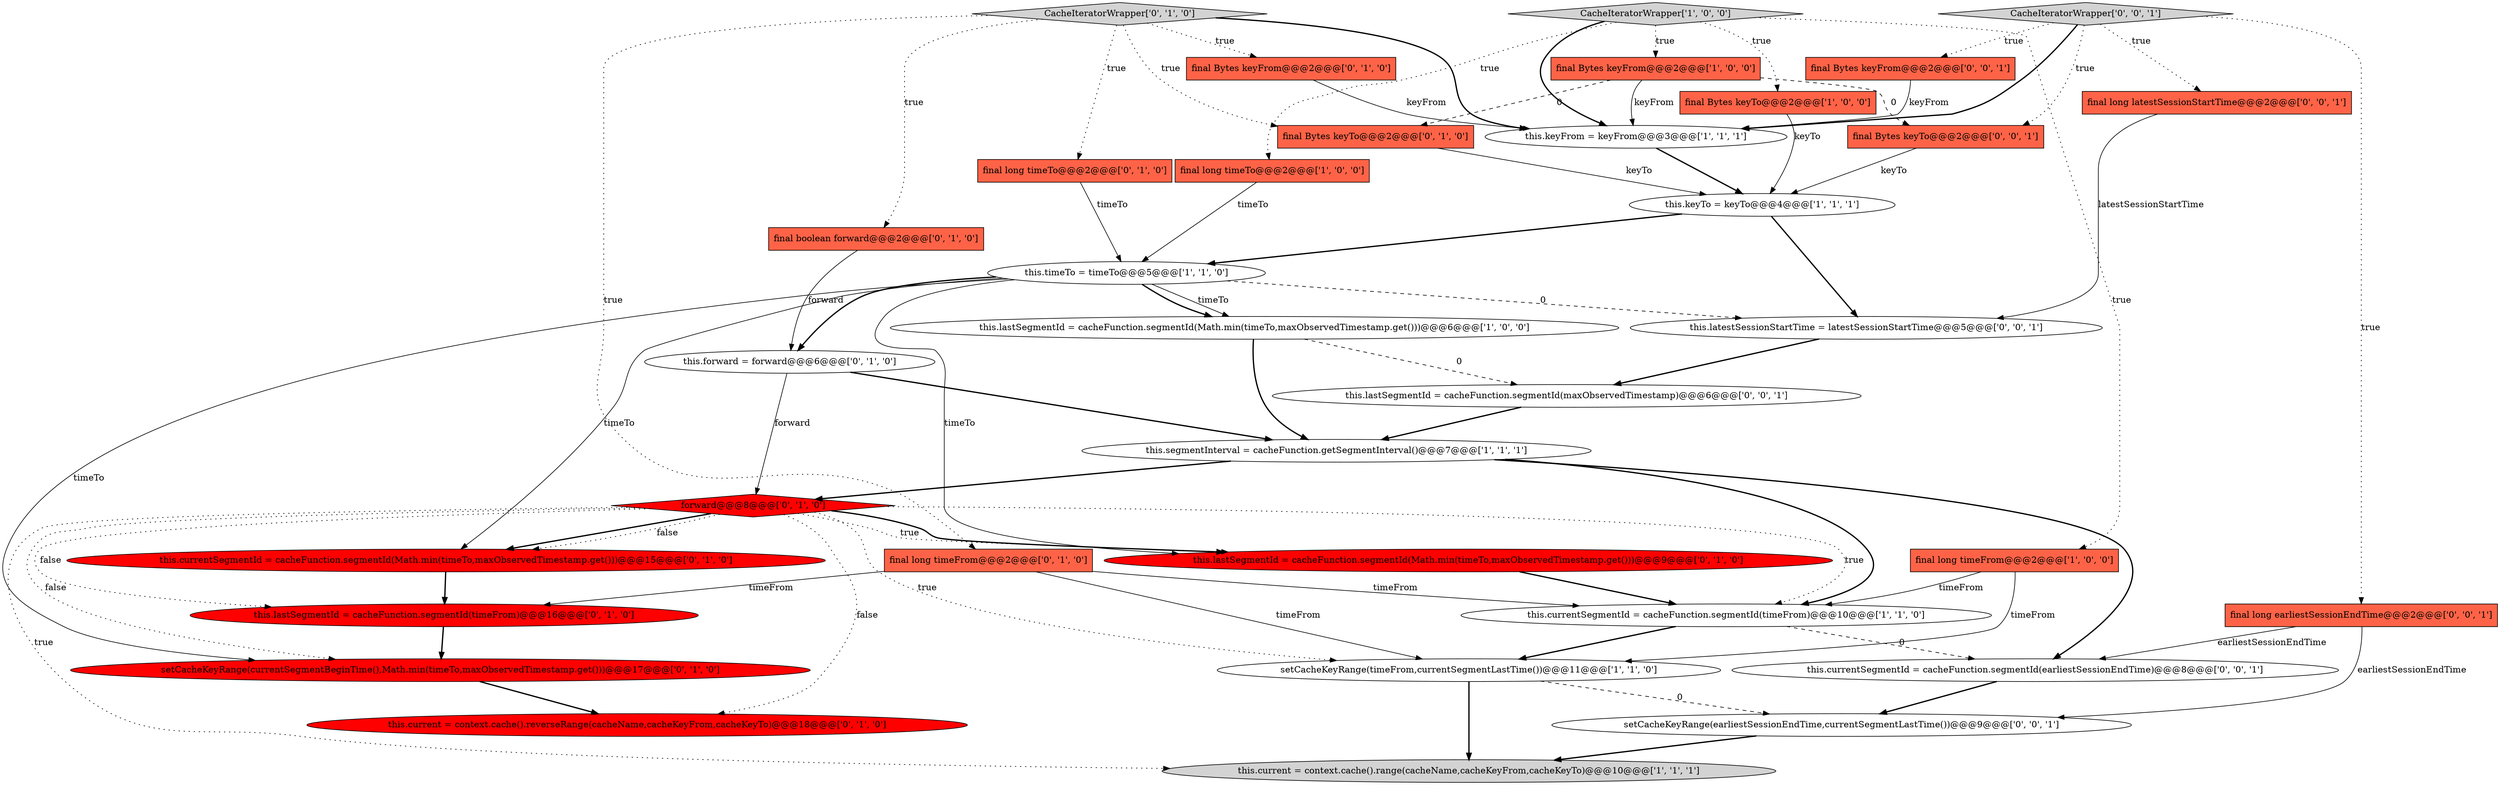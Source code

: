 digraph {
10 [style = filled, label = "this.keyFrom = keyFrom@@@3@@@['1', '1', '1']", fillcolor = white, shape = ellipse image = "AAA0AAABBB1BBB"];
8 [style = filled, label = "CacheIteratorWrapper['1', '0', '0']", fillcolor = lightgray, shape = diamond image = "AAA0AAABBB1BBB"];
18 [style = filled, label = "final Bytes keyFrom@@@2@@@['0', '1', '0']", fillcolor = tomato, shape = box image = "AAA0AAABBB2BBB"];
20 [style = filled, label = "this.forward = forward@@@6@@@['0', '1', '0']", fillcolor = white, shape = ellipse image = "AAA0AAABBB2BBB"];
6 [style = filled, label = "this.currentSegmentId = cacheFunction.segmentId(timeFrom)@@@10@@@['1', '1', '0']", fillcolor = white, shape = ellipse image = "AAA0AAABBB1BBB"];
23 [style = filled, label = "final Bytes keyTo@@@2@@@['0', '1', '0']", fillcolor = tomato, shape = box image = "AAA1AAABBB2BBB"];
31 [style = filled, label = "CacheIteratorWrapper['0', '0', '1']", fillcolor = lightgray, shape = diamond image = "AAA0AAABBB3BBB"];
15 [style = filled, label = "this.current = context.cache().reverseRange(cacheName,cacheKeyFrom,cacheKeyTo)@@@18@@@['0', '1', '0']", fillcolor = red, shape = ellipse image = "AAA1AAABBB2BBB"];
29 [style = filled, label = "final Bytes keyFrom@@@2@@@['0', '0', '1']", fillcolor = tomato, shape = box image = "AAA0AAABBB3BBB"];
33 [style = filled, label = "final Bytes keyTo@@@2@@@['0', '0', '1']", fillcolor = tomato, shape = box image = "AAA0AAABBB3BBB"];
7 [style = filled, label = "this.timeTo = timeTo@@@5@@@['1', '1', '0']", fillcolor = white, shape = ellipse image = "AAA0AAABBB1BBB"];
9 [style = filled, label = "final Bytes keyTo@@@2@@@['1', '0', '0']", fillcolor = tomato, shape = box image = "AAA0AAABBB1BBB"];
11 [style = filled, label = "final Bytes keyFrom@@@2@@@['1', '0', '0']", fillcolor = tomato, shape = box image = "AAA1AAABBB1BBB"];
30 [style = filled, label = "this.latestSessionStartTime = latestSessionStartTime@@@5@@@['0', '0', '1']", fillcolor = white, shape = ellipse image = "AAA0AAABBB3BBB"];
26 [style = filled, label = "final long earliestSessionEndTime@@@2@@@['0', '0', '1']", fillcolor = tomato, shape = box image = "AAA0AAABBB3BBB"];
3 [style = filled, label = "this.segmentInterval = cacheFunction.getSegmentInterval()@@@7@@@['1', '1', '1']", fillcolor = white, shape = ellipse image = "AAA0AAABBB1BBB"];
21 [style = filled, label = "final long timeTo@@@2@@@['0', '1', '0']", fillcolor = tomato, shape = box image = "AAA0AAABBB2BBB"];
16 [style = filled, label = "this.currentSegmentId = cacheFunction.segmentId(Math.min(timeTo,maxObservedTimestamp.get()))@@@15@@@['0', '1', '0']", fillcolor = red, shape = ellipse image = "AAA1AAABBB2BBB"];
4 [style = filled, label = "setCacheKeyRange(timeFrom,currentSegmentLastTime())@@@11@@@['1', '1', '0']", fillcolor = white, shape = ellipse image = "AAA0AAABBB1BBB"];
0 [style = filled, label = "this.keyTo = keyTo@@@4@@@['1', '1', '1']", fillcolor = white, shape = ellipse image = "AAA0AAABBB1BBB"];
34 [style = filled, label = "this.currentSegmentId = cacheFunction.segmentId(earliestSessionEndTime)@@@8@@@['0', '0', '1']", fillcolor = white, shape = ellipse image = "AAA0AAABBB3BBB"];
28 [style = filled, label = "this.lastSegmentId = cacheFunction.segmentId(maxObservedTimestamp)@@@6@@@['0', '0', '1']", fillcolor = white, shape = ellipse image = "AAA0AAABBB3BBB"];
14 [style = filled, label = "this.lastSegmentId = cacheFunction.segmentId(timeFrom)@@@16@@@['0', '1', '0']", fillcolor = red, shape = ellipse image = "AAA1AAABBB2BBB"];
32 [style = filled, label = "setCacheKeyRange(earliestSessionEndTime,currentSegmentLastTime())@@@9@@@['0', '0', '1']", fillcolor = white, shape = ellipse image = "AAA0AAABBB3BBB"];
5 [style = filled, label = "final long timeTo@@@2@@@['1', '0', '0']", fillcolor = tomato, shape = box image = "AAA0AAABBB1BBB"];
12 [style = filled, label = "this.lastSegmentId = cacheFunction.segmentId(Math.min(timeTo,maxObservedTimestamp.get()))@@@6@@@['1', '0', '0']", fillcolor = white, shape = ellipse image = "AAA0AAABBB1BBB"];
13 [style = filled, label = "forward@@@8@@@['0', '1', '0']", fillcolor = red, shape = diamond image = "AAA1AAABBB2BBB"];
27 [style = filled, label = "final long latestSessionStartTime@@@2@@@['0', '0', '1']", fillcolor = tomato, shape = box image = "AAA0AAABBB3BBB"];
17 [style = filled, label = "this.lastSegmentId = cacheFunction.segmentId(Math.min(timeTo,maxObservedTimestamp.get()))@@@9@@@['0', '1', '0']", fillcolor = red, shape = ellipse image = "AAA1AAABBB2BBB"];
24 [style = filled, label = "setCacheKeyRange(currentSegmentBeginTime(),Math.min(timeTo,maxObservedTimestamp.get()))@@@17@@@['0', '1', '0']", fillcolor = red, shape = ellipse image = "AAA1AAABBB2BBB"];
22 [style = filled, label = "final long timeFrom@@@2@@@['0', '1', '0']", fillcolor = tomato, shape = box image = "AAA0AAABBB2BBB"];
25 [style = filled, label = "CacheIteratorWrapper['0', '1', '0']", fillcolor = lightgray, shape = diamond image = "AAA0AAABBB2BBB"];
1 [style = filled, label = "this.current = context.cache().range(cacheName,cacheKeyFrom,cacheKeyTo)@@@10@@@['1', '1', '1']", fillcolor = lightgray, shape = ellipse image = "AAA0AAABBB1BBB"];
19 [style = filled, label = "final boolean forward@@@2@@@['0', '1', '0']", fillcolor = tomato, shape = box image = "AAA0AAABBB2BBB"];
2 [style = filled, label = "final long timeFrom@@@2@@@['1', '0', '0']", fillcolor = tomato, shape = box image = "AAA0AAABBB1BBB"];
22->14 [style = solid, label="timeFrom"];
13->6 [style = dotted, label="true"];
14->24 [style = bold, label=""];
8->10 [style = bold, label=""];
0->30 [style = bold, label=""];
13->17 [style = dotted, label="true"];
7->24 [style = solid, label="timeTo"];
9->0 [style = solid, label="keyTo"];
2->6 [style = solid, label="timeFrom"];
7->12 [style = bold, label=""];
26->32 [style = solid, label="earliestSessionEndTime"];
17->6 [style = bold, label=""];
11->33 [style = dashed, label="0"];
8->2 [style = dotted, label="true"];
20->13 [style = solid, label="forward"];
13->24 [style = dotted, label="false"];
13->14 [style = dotted, label="false"];
13->15 [style = dotted, label="false"];
33->0 [style = solid, label="keyTo"];
19->20 [style = solid, label="forward"];
2->4 [style = solid, label="timeFrom"];
3->6 [style = bold, label=""];
11->23 [style = dashed, label="0"];
11->10 [style = solid, label="keyFrom"];
20->3 [style = bold, label=""];
7->20 [style = bold, label=""];
6->34 [style = dashed, label="0"];
22->4 [style = solid, label="timeFrom"];
23->0 [style = solid, label="keyTo"];
31->33 [style = dotted, label="true"];
13->16 [style = bold, label=""];
22->6 [style = solid, label="timeFrom"];
25->18 [style = dotted, label="true"];
0->7 [style = bold, label=""];
3->34 [style = bold, label=""];
29->10 [style = solid, label="keyFrom"];
4->32 [style = dashed, label="0"];
6->4 [style = bold, label=""];
13->17 [style = bold, label=""];
13->1 [style = dotted, label="true"];
30->28 [style = bold, label=""];
21->7 [style = solid, label="timeTo"];
8->5 [style = dotted, label="true"];
31->26 [style = dotted, label="true"];
31->10 [style = bold, label=""];
12->28 [style = dashed, label="0"];
5->7 [style = solid, label="timeTo"];
7->17 [style = solid, label="timeTo"];
7->16 [style = solid, label="timeTo"];
10->0 [style = bold, label=""];
32->1 [style = bold, label=""];
31->27 [style = dotted, label="true"];
13->16 [style = dotted, label="false"];
7->30 [style = dashed, label="0"];
25->22 [style = dotted, label="true"];
7->12 [style = solid, label="timeTo"];
3->13 [style = bold, label=""];
8->11 [style = dotted, label="true"];
16->14 [style = bold, label=""];
18->10 [style = solid, label="keyFrom"];
25->10 [style = bold, label=""];
26->34 [style = solid, label="earliestSessionEndTime"];
4->1 [style = bold, label=""];
12->3 [style = bold, label=""];
28->3 [style = bold, label=""];
34->32 [style = bold, label=""];
8->9 [style = dotted, label="true"];
25->23 [style = dotted, label="true"];
31->29 [style = dotted, label="true"];
25->19 [style = dotted, label="true"];
27->30 [style = solid, label="latestSessionStartTime"];
13->4 [style = dotted, label="true"];
25->21 [style = dotted, label="true"];
24->15 [style = bold, label=""];
}
